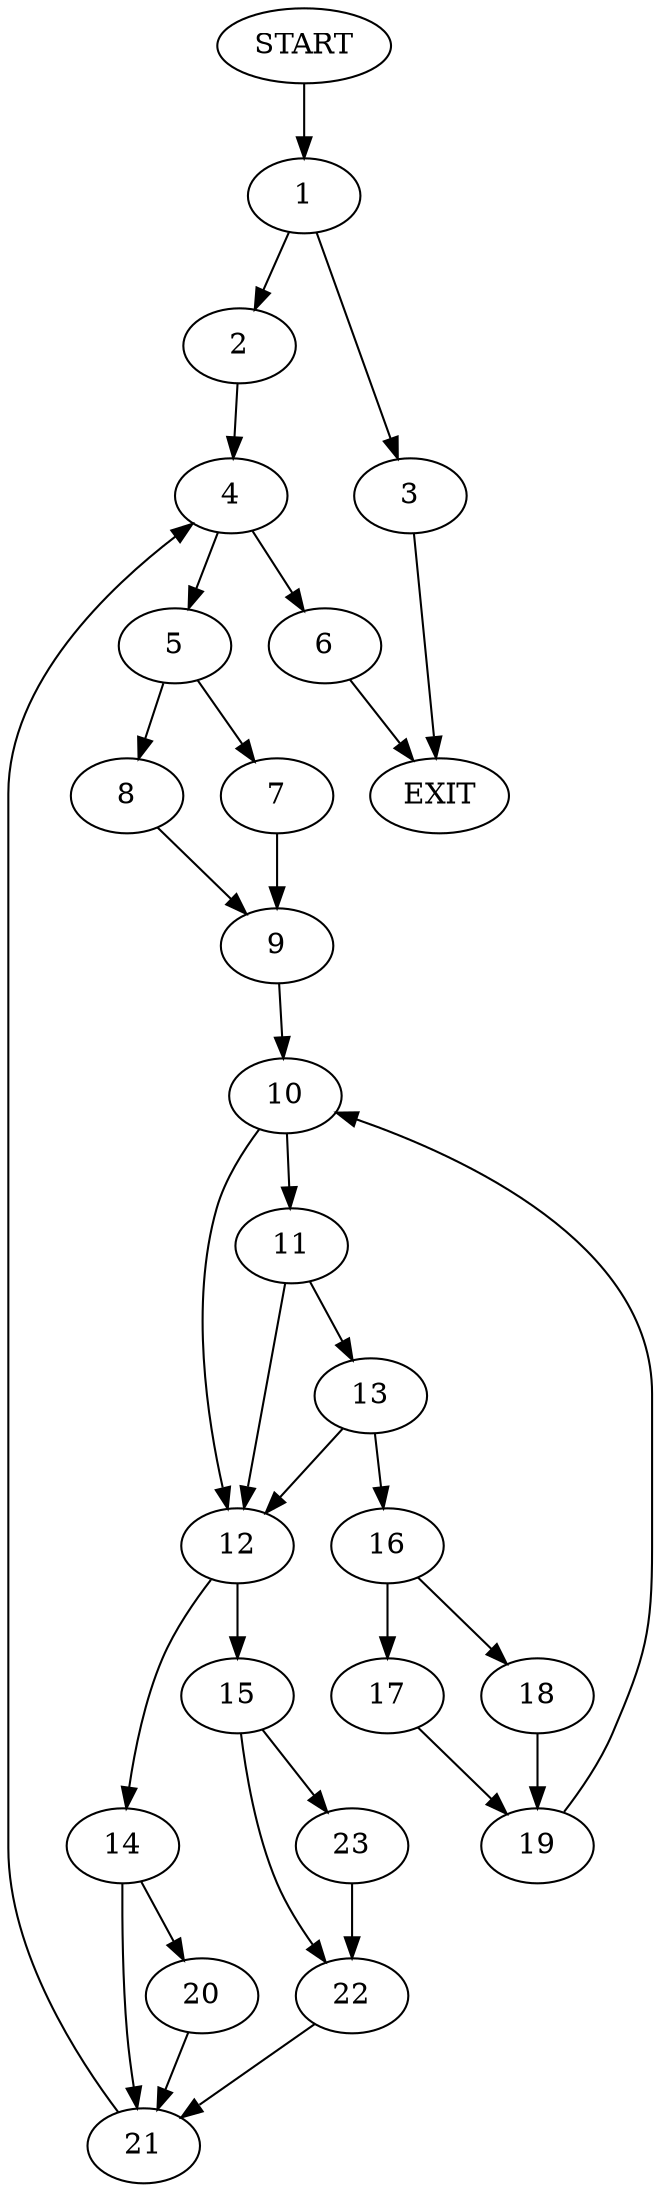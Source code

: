 digraph {
0 [label="START"]
24 [label="EXIT"]
0 -> 1
1 -> 2
1 -> 3
2 -> 4
3 -> 24
4 -> 5
4 -> 6
6 -> 24
5 -> 7
5 -> 8
7 -> 9
8 -> 9
9 -> 10
10 -> 11
10 -> 12
11 -> 12
11 -> 13
12 -> 14
12 -> 15
13 -> 16
13 -> 12
16 -> 17
16 -> 18
17 -> 19
18 -> 19
19 -> 10
14 -> 20
14 -> 21
15 -> 22
15 -> 23
22 -> 21
23 -> 22
21 -> 4
20 -> 21
}
